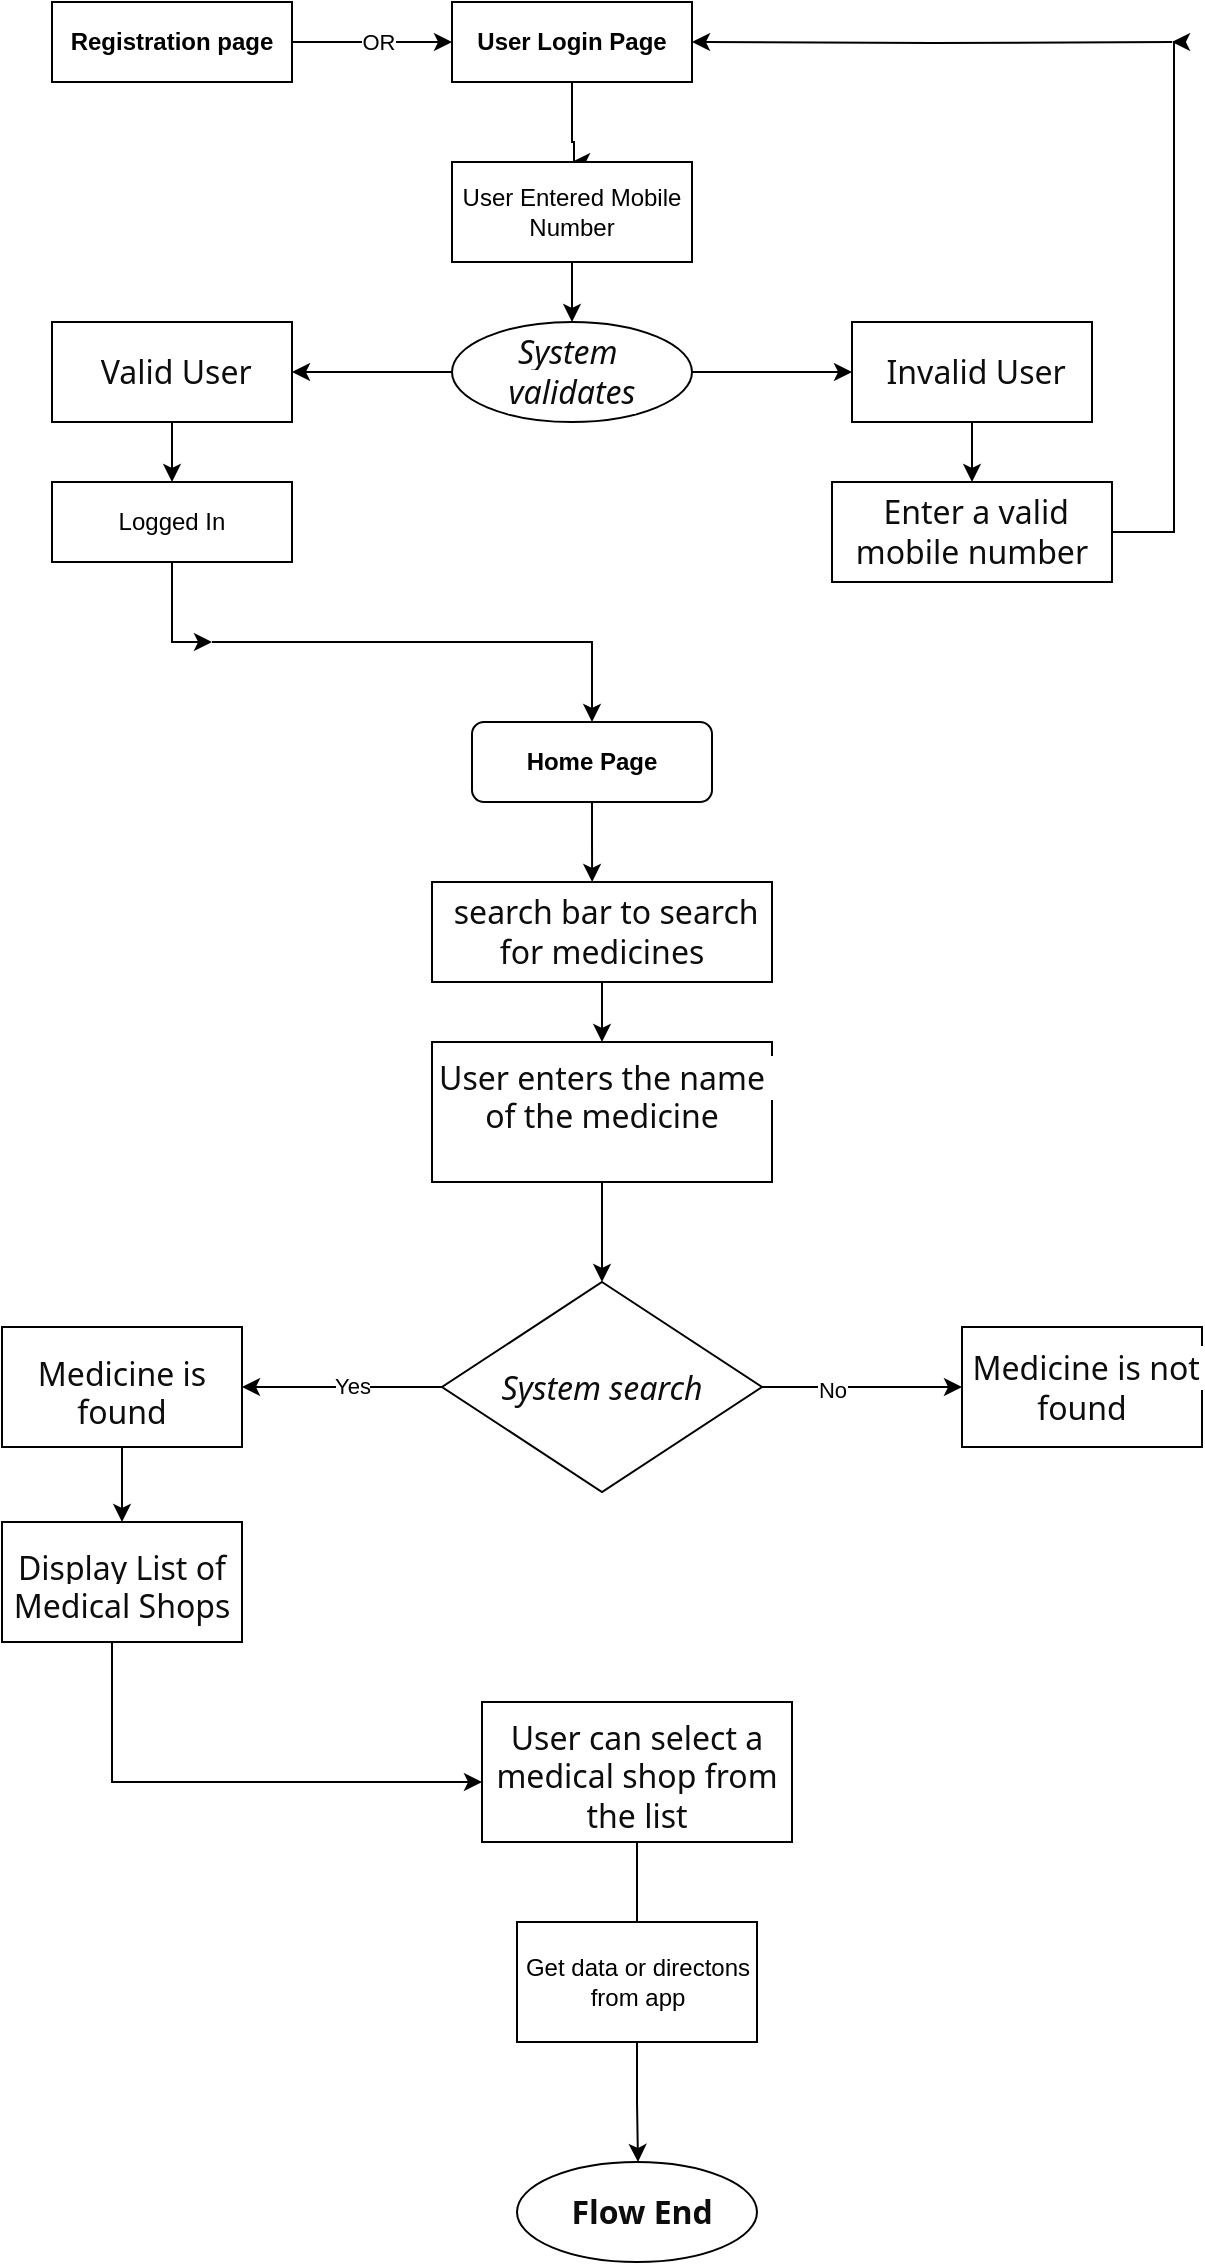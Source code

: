 <mxfile version="24.3.1" type="github">
  <diagram name="Page-1" id="qd11X_QE4psLmQw8Ulmh">
    <mxGraphModel dx="1050" dy="569" grid="1" gridSize="10" guides="1" tooltips="1" connect="1" arrows="1" fold="1" page="1" pageScale="1" pageWidth="827" pageHeight="1169" math="0" shadow="0">
      <root>
        <mxCell id="0" />
        <mxCell id="1" parent="0" />
        <mxCell id="4LJ5xfBsZ8PjG1jEw2eO-3" value="" style="edgeStyle=orthogonalEdgeStyle;rounded=0;orthogonalLoop=1;jettySize=auto;html=1;" edge="1" parent="1" source="4LJ5xfBsZ8PjG1jEw2eO-1">
          <mxGeometry relative="1" as="geometry">
            <mxPoint x="390" y="80" as="targetPoint" />
            <Array as="points">
              <mxPoint x="390" y="70" />
              <mxPoint x="391" y="70" />
            </Array>
          </mxGeometry>
        </mxCell>
        <mxCell id="4LJ5xfBsZ8PjG1jEw2eO-1" value="User Login Page" style="rounded=0;whiteSpace=wrap;html=1;fontStyle=1" vertex="1" parent="1">
          <mxGeometry x="330" width="120" height="40" as="geometry" />
        </mxCell>
        <mxCell id="4LJ5xfBsZ8PjG1jEw2eO-5" value="" style="edgeStyle=orthogonalEdgeStyle;rounded=0;orthogonalLoop=1;jettySize=auto;html=1;" edge="1" parent="1" source="4LJ5xfBsZ8PjG1jEw2eO-2">
          <mxGeometry relative="1" as="geometry">
            <mxPoint x="390" y="160" as="targetPoint" />
          </mxGeometry>
        </mxCell>
        <mxCell id="4LJ5xfBsZ8PjG1jEw2eO-2" value="User Entered Mobile Number" style="whiteSpace=wrap;html=1;rounded=0;" vertex="1" parent="1">
          <mxGeometry x="330" y="80" width="120" height="50" as="geometry" />
        </mxCell>
        <mxCell id="4LJ5xfBsZ8PjG1jEw2eO-8" value="" style="edgeStyle=orthogonalEdgeStyle;rounded=0;orthogonalLoop=1;jettySize=auto;html=1;" edge="1" parent="1" source="4LJ5xfBsZ8PjG1jEw2eO-6" target="4LJ5xfBsZ8PjG1jEw2eO-7">
          <mxGeometry relative="1" as="geometry" />
        </mxCell>
        <mxCell id="4LJ5xfBsZ8PjG1jEw2eO-10" value="" style="edgeStyle=orthogonalEdgeStyle;rounded=0;orthogonalLoop=1;jettySize=auto;html=1;" edge="1" parent="1" source="4LJ5xfBsZ8PjG1jEw2eO-6" target="4LJ5xfBsZ8PjG1jEw2eO-9">
          <mxGeometry relative="1" as="geometry" />
        </mxCell>
        <mxCell id="4LJ5xfBsZ8PjG1jEw2eO-6" value="&lt;span style=&quot;color: rgb(13, 13, 13); font-family: Söhne, ui-sans-serif, system-ui, -apple-system, &amp;quot;Segoe UI&amp;quot;, Roboto, Ubuntu, Cantarell, &amp;quot;Noto Sans&amp;quot;, sans-serif, &amp;quot;Helvetica Neue&amp;quot;, Arial, &amp;quot;Apple Color Emoji&amp;quot;, &amp;quot;Segoe UI Emoji&amp;quot;, &amp;quot;Segoe UI Symbol&amp;quot;, &amp;quot;Noto Color Emoji&amp;quot;; font-size: 16px; text-align: left; white-space-collapse: preserve; background-color: rgb(255, 255, 255);&quot;&gt;System &lt;/span&gt;&lt;div&gt;&lt;span style=&quot;color: rgb(13, 13, 13); font-family: Söhne, ui-sans-serif, system-ui, -apple-system, &amp;quot;Segoe UI&amp;quot;, Roboto, Ubuntu, Cantarell, &amp;quot;Noto Sans&amp;quot;, sans-serif, &amp;quot;Helvetica Neue&amp;quot;, Arial, &amp;quot;Apple Color Emoji&amp;quot;, &amp;quot;Segoe UI Emoji&amp;quot;, &amp;quot;Segoe UI Symbol&amp;quot;, &amp;quot;Noto Color Emoji&amp;quot;; font-size: 16px; text-align: left; white-space-collapse: preserve; background-color: rgb(255, 255, 255);&quot;&gt;validates&lt;/span&gt;&lt;/div&gt;" style="ellipse;whiteSpace=wrap;html=1;fontStyle=2" vertex="1" parent="1">
          <mxGeometry x="330" y="160" width="120" height="50" as="geometry" />
        </mxCell>
        <mxCell id="4LJ5xfBsZ8PjG1jEw2eO-62" value="" style="edgeStyle=orthogonalEdgeStyle;rounded=0;orthogonalLoop=1;jettySize=auto;html=1;" edge="1" parent="1" source="4LJ5xfBsZ8PjG1jEw2eO-7" target="4LJ5xfBsZ8PjG1jEw2eO-13">
          <mxGeometry relative="1" as="geometry" />
        </mxCell>
        <mxCell id="4LJ5xfBsZ8PjG1jEw2eO-7" value="&lt;br&gt;&lt;span style=&quot;color: rgb(13, 13, 13); font-family: Söhne, ui-sans-serif, system-ui, -apple-system, &amp;quot;Segoe UI&amp;quot;, Roboto, Ubuntu, Cantarell, &amp;quot;Noto Sans&amp;quot;, sans-serif, &amp;quot;Helvetica Neue&amp;quot;, Arial, &amp;quot;Apple Color Emoji&amp;quot;, &amp;quot;Segoe UI Emoji&amp;quot;, &amp;quot;Segoe UI Symbol&amp;quot;, &amp;quot;Noto Color Emoji&amp;quot;; font-size: 16px; font-style: normal; font-variant-ligatures: normal; font-variant-caps: normal; font-weight: 400; letter-spacing: normal; orphans: 2; text-align: left; text-indent: 0px; text-transform: none; widows: 2; word-spacing: 0px; -webkit-text-stroke-width: 0px; white-space: pre-wrap; background-color: rgb(255, 255, 255); text-decoration-thickness: initial; text-decoration-style: initial; text-decoration-color: initial; display: inline !important; float: none;&quot;&gt; Valid User&lt;/span&gt;&lt;div&gt;&lt;br&gt;&lt;/div&gt;" style="whiteSpace=wrap;html=1;" vertex="1" parent="1">
          <mxGeometry x="130" y="160" width="120" height="50" as="geometry" />
        </mxCell>
        <mxCell id="4LJ5xfBsZ8PjG1jEw2eO-17" value="" style="edgeStyle=orthogonalEdgeStyle;rounded=0;orthogonalLoop=1;jettySize=auto;html=1;entryX=0.5;entryY=0;entryDx=0;entryDy=0;" edge="1" parent="1" source="4LJ5xfBsZ8PjG1jEw2eO-9" target="4LJ5xfBsZ8PjG1jEw2eO-16">
          <mxGeometry relative="1" as="geometry">
            <mxPoint x="575" y="240" as="targetPoint" />
            <Array as="points" />
          </mxGeometry>
        </mxCell>
        <mxCell id="4LJ5xfBsZ8PjG1jEw2eO-9" value="&lt;br&gt;&lt;span style=&quot;color: rgb(13, 13, 13); font-family: Söhne, ui-sans-serif, system-ui, -apple-system, &amp;quot;Segoe UI&amp;quot;, Roboto, Ubuntu, Cantarell, &amp;quot;Noto Sans&amp;quot;, sans-serif, &amp;quot;Helvetica Neue&amp;quot;, Arial, &amp;quot;Apple Color Emoji&amp;quot;, &amp;quot;Segoe UI Emoji&amp;quot;, &amp;quot;Segoe UI Symbol&amp;quot;, &amp;quot;Noto Color Emoji&amp;quot;; font-size: 16px; font-style: normal; font-variant-ligatures: normal; font-variant-caps: normal; font-weight: 400; letter-spacing: normal; orphans: 2; text-align: left; text-indent: 0px; text-transform: none; widows: 2; word-spacing: 0px; -webkit-text-stroke-width: 0px; white-space: pre-wrap; background-color: rgb(255, 255, 255); text-decoration-thickness: initial; text-decoration-style: initial; text-decoration-color: initial; display: inline !important; float: none;&quot;&gt; Invalid User&lt;/span&gt;&lt;div&gt;&lt;br&gt;&lt;/div&gt;" style="whiteSpace=wrap;html=1;" vertex="1" parent="1">
          <mxGeometry x="530" y="160" width="120" height="50" as="geometry" />
        </mxCell>
        <mxCell id="4LJ5xfBsZ8PjG1jEw2eO-22" value="" style="edgeStyle=orthogonalEdgeStyle;rounded=0;orthogonalLoop=1;jettySize=auto;html=1;" edge="1" parent="1" source="4LJ5xfBsZ8PjG1jEw2eO-13">
          <mxGeometry relative="1" as="geometry">
            <mxPoint x="210" y="320" as="targetPoint" />
            <Array as="points">
              <mxPoint x="190" y="320" />
            </Array>
          </mxGeometry>
        </mxCell>
        <mxCell id="4LJ5xfBsZ8PjG1jEw2eO-13" value="Logged In" style="whiteSpace=wrap;html=1;" vertex="1" parent="1">
          <mxGeometry x="130" y="240" width="120" height="40" as="geometry" />
        </mxCell>
        <mxCell id="4LJ5xfBsZ8PjG1jEw2eO-29" value="" style="edgeStyle=orthogonalEdgeStyle;rounded=0;orthogonalLoop=1;jettySize=auto;html=1;" edge="1" parent="1" source="4LJ5xfBsZ8PjG1jEw2eO-16">
          <mxGeometry relative="1" as="geometry">
            <mxPoint x="690" y="20" as="targetPoint" />
            <Array as="points">
              <mxPoint x="691" y="265" />
            </Array>
          </mxGeometry>
        </mxCell>
        <mxCell id="4LJ5xfBsZ8PjG1jEw2eO-16" value="&lt;span style=&quot;color: rgb(13, 13, 13); font-family: Söhne, ui-sans-serif, system-ui, -apple-system, &amp;quot;Segoe UI&amp;quot;, Roboto, Ubuntu, Cantarell, &amp;quot;Noto Sans&amp;quot;, sans-serif, &amp;quot;Helvetica Neue&amp;quot;, Arial, &amp;quot;Apple Color Emoji&amp;quot;, &amp;quot;Segoe UI Emoji&amp;quot;, &amp;quot;Segoe UI Symbol&amp;quot;, &amp;quot;Noto Color Emoji&amp;quot;; font-size: 16px; text-align: left; white-space-collapse: preserve; background-color: rgb(255, 255, 255);&quot;&gt; Enter a valid mobile number&lt;/span&gt;" style="whiteSpace=wrap;html=1;" vertex="1" parent="1">
          <mxGeometry x="520" y="240" width="140" height="50" as="geometry" />
        </mxCell>
        <mxCell id="4LJ5xfBsZ8PjG1jEw2eO-20" value="" style="edgeStyle=orthogonalEdgeStyle;rounded=0;orthogonalLoop=1;jettySize=auto;html=1;" edge="1" parent="1" target="4LJ5xfBsZ8PjG1jEw2eO-1">
          <mxGeometry relative="1" as="geometry">
            <mxPoint x="690" y="20" as="sourcePoint" />
          </mxGeometry>
        </mxCell>
        <mxCell id="4LJ5xfBsZ8PjG1jEw2eO-23" value="" style="edgeStyle=orthogonalEdgeStyle;rounded=0;orthogonalLoop=1;jettySize=auto;html=1;" edge="1" parent="1">
          <mxGeometry relative="1" as="geometry">
            <mxPoint x="210" y="320" as="sourcePoint" />
            <mxPoint x="400" y="360" as="targetPoint" />
            <Array as="points">
              <mxPoint x="400" y="320" />
            </Array>
          </mxGeometry>
        </mxCell>
        <mxCell id="4LJ5xfBsZ8PjG1jEw2eO-26" value="Registration page" style="whiteSpace=wrap;html=1;rounded=0;fontStyle=1;" vertex="1" parent="1">
          <mxGeometry x="130" width="120" height="40" as="geometry" />
        </mxCell>
        <mxCell id="4LJ5xfBsZ8PjG1jEw2eO-27" value="" style="edgeStyle=orthogonalEdgeStyle;rounded=0;orthogonalLoop=1;jettySize=auto;html=1;exitX=1;exitY=0.5;exitDx=0;exitDy=0;entryX=0;entryY=0.5;entryDx=0;entryDy=0;" edge="1" parent="1" source="4LJ5xfBsZ8PjG1jEw2eO-26" target="4LJ5xfBsZ8PjG1jEw2eO-1">
          <mxGeometry relative="1" as="geometry">
            <mxPoint x="270" y="30" as="sourcePoint" />
            <mxPoint x="320" y="10" as="targetPoint" />
          </mxGeometry>
        </mxCell>
        <mxCell id="4LJ5xfBsZ8PjG1jEw2eO-34" value="OR" style="edgeLabel;html=1;align=center;verticalAlign=middle;resizable=0;points=[];" vertex="1" connectable="0" parent="4LJ5xfBsZ8PjG1jEw2eO-27">
          <mxGeometry x="0.07" relative="1" as="geometry">
            <mxPoint as="offset" />
          </mxGeometry>
        </mxCell>
        <mxCell id="4LJ5xfBsZ8PjG1jEw2eO-36" value="" style="edgeStyle=orthogonalEdgeStyle;rounded=0;orthogonalLoop=1;jettySize=auto;html=1;entryX=0.471;entryY=0;entryDx=0;entryDy=0;entryPerimeter=0;" edge="1" parent="1" source="4LJ5xfBsZ8PjG1jEw2eO-32" target="4LJ5xfBsZ8PjG1jEw2eO-37">
          <mxGeometry relative="1" as="geometry">
            <mxPoint x="400" y="430" as="targetPoint" />
            <Array as="points" />
          </mxGeometry>
        </mxCell>
        <mxCell id="4LJ5xfBsZ8PjG1jEw2eO-32" value="Home Page" style="rounded=1;whiteSpace=wrap;html=1;fontStyle=1" vertex="1" parent="1">
          <mxGeometry x="340" y="360" width="120" height="40" as="geometry" />
        </mxCell>
        <mxCell id="4LJ5xfBsZ8PjG1jEw2eO-33" style="edgeStyle=orthogonalEdgeStyle;rounded=0;orthogonalLoop=1;jettySize=auto;html=1;exitX=0.5;exitY=1;exitDx=0;exitDy=0;" edge="1" parent="1" source="4LJ5xfBsZ8PjG1jEw2eO-32" target="4LJ5xfBsZ8PjG1jEw2eO-32">
          <mxGeometry relative="1" as="geometry" />
        </mxCell>
        <mxCell id="4LJ5xfBsZ8PjG1jEw2eO-45" value="" style="edgeStyle=orthogonalEdgeStyle;rounded=0;orthogonalLoop=1;jettySize=auto;html=1;" edge="1" parent="1" source="4LJ5xfBsZ8PjG1jEw2eO-37" target="4LJ5xfBsZ8PjG1jEw2eO-38">
          <mxGeometry relative="1" as="geometry" />
        </mxCell>
        <mxCell id="4LJ5xfBsZ8PjG1jEw2eO-37" value="&lt;span style=&quot;color: rgb(13, 13, 13); font-family: Söhne, ui-sans-serif, system-ui, -apple-system, &amp;quot;Segoe UI&amp;quot;, Roboto, Ubuntu, Cantarell, &amp;quot;Noto Sans&amp;quot;, sans-serif, &amp;quot;Helvetica Neue&amp;quot;, Arial, &amp;quot;Apple Color Emoji&amp;quot;, &amp;quot;Segoe UI Emoji&amp;quot;, &amp;quot;Segoe UI Symbol&amp;quot;, &amp;quot;Noto Color Emoji&amp;quot;; font-size: 16px; text-align: left; white-space-collapse: preserve; background-color: rgb(255, 255, 255);&quot;&gt; search bar to search for medicines&lt;/span&gt;" style="rounded=0;whiteSpace=wrap;html=1;" vertex="1" parent="1">
          <mxGeometry x="320" y="440" width="170" height="50" as="geometry" />
        </mxCell>
        <mxCell id="4LJ5xfBsZ8PjG1jEw2eO-42" value="" style="edgeStyle=orthogonalEdgeStyle;rounded=0;orthogonalLoop=1;jettySize=auto;html=1;" edge="1" parent="1" source="4LJ5xfBsZ8PjG1jEw2eO-38">
          <mxGeometry relative="1" as="geometry">
            <mxPoint x="405" y="640" as="targetPoint" />
            <Array as="points">
              <mxPoint x="405" y="630" />
              <mxPoint x="405" y="630" />
            </Array>
          </mxGeometry>
        </mxCell>
        <mxCell id="4LJ5xfBsZ8PjG1jEw2eO-38" value="&#xa;&lt;span style=&quot;color: rgb(13, 13, 13); font-family: Söhne, ui-sans-serif, system-ui, -apple-system, &amp;quot;Segoe UI&amp;quot;, Roboto, Ubuntu, Cantarell, &amp;quot;Noto Sans&amp;quot;, sans-serif, &amp;quot;Helvetica Neue&amp;quot;, Arial, &amp;quot;Apple Color Emoji&amp;quot;, &amp;quot;Segoe UI Emoji&amp;quot;, &amp;quot;Segoe UI Symbol&amp;quot;, &amp;quot;Noto Color Emoji&amp;quot;; font-size: 16px; font-style: normal; font-variant-ligatures: normal; font-variant-caps: normal; font-weight: 400; letter-spacing: normal; orphans: 2; text-align: left; text-indent: 0px; text-transform: none; widows: 2; word-spacing: 0px; -webkit-text-stroke-width: 0px; white-space: pre-wrap; background-color: rgb(255, 255, 255); text-decoration-thickness: initial; text-decoration-style: initial; text-decoration-color: initial; display: inline !important; float: none;&quot;&gt;User enters the name of the medicine&lt;/span&gt;&#xa;&#xa;" style="whiteSpace=wrap;html=1;rounded=0;" vertex="1" parent="1">
          <mxGeometry x="320" y="520" width="170" height="70" as="geometry" />
        </mxCell>
        <mxCell id="4LJ5xfBsZ8PjG1jEw2eO-47" value="" style="edgeStyle=orthogonalEdgeStyle;rounded=0;orthogonalLoop=1;jettySize=auto;html=1;" edge="1" parent="1" source="4LJ5xfBsZ8PjG1jEw2eO-41" target="4LJ5xfBsZ8PjG1jEw2eO-46">
          <mxGeometry relative="1" as="geometry" />
        </mxCell>
        <mxCell id="4LJ5xfBsZ8PjG1jEw2eO-51" value="No" style="edgeLabel;html=1;align=center;verticalAlign=middle;resizable=0;points=[];" vertex="1" connectable="0" parent="4LJ5xfBsZ8PjG1jEw2eO-47">
          <mxGeometry x="-0.304" relative="1" as="geometry">
            <mxPoint y="1" as="offset" />
          </mxGeometry>
        </mxCell>
        <mxCell id="4LJ5xfBsZ8PjG1jEw2eO-49" value="" style="edgeStyle=orthogonalEdgeStyle;rounded=0;orthogonalLoop=1;jettySize=auto;html=1;" edge="1" parent="1" source="4LJ5xfBsZ8PjG1jEw2eO-41" target="4LJ5xfBsZ8PjG1jEw2eO-48">
          <mxGeometry relative="1" as="geometry" />
        </mxCell>
        <mxCell id="4LJ5xfBsZ8PjG1jEw2eO-50" value="Yes" style="edgeLabel;html=1;align=center;verticalAlign=middle;resizable=0;points=[];" vertex="1" connectable="0" parent="4LJ5xfBsZ8PjG1jEw2eO-49">
          <mxGeometry x="-0.096" y="-1" relative="1" as="geometry">
            <mxPoint as="offset" />
          </mxGeometry>
        </mxCell>
        <mxCell id="4LJ5xfBsZ8PjG1jEw2eO-41" value="&lt;i&gt;&lt;br&gt;&lt;span style=&quot;color: rgb(13, 13, 13); font-family: Söhne, ui-sans-serif, system-ui, -apple-system, &amp;quot;Segoe UI&amp;quot;, Roboto, Ubuntu, Cantarell, &amp;quot;Noto Sans&amp;quot;, sans-serif, &amp;quot;Helvetica Neue&amp;quot;, Arial, &amp;quot;Apple Color Emoji&amp;quot;, &amp;quot;Segoe UI Emoji&amp;quot;, &amp;quot;Segoe UI Symbol&amp;quot;, &amp;quot;Noto Color Emoji&amp;quot;; font-size: 16px; font-variant-ligatures: normal; font-variant-caps: normal; font-weight: 400; letter-spacing: normal; orphans: 2; text-align: left; text-indent: 0px; text-transform: none; widows: 2; word-spacing: 0px; -webkit-text-stroke-width: 0px; white-space: pre-wrap; background-color: rgb(255, 255, 255); text-decoration-thickness: initial; text-decoration-style: initial; text-decoration-color: initial; float: none; display: inline !important;&quot;&gt;System search&lt;/span&gt;&lt;/i&gt;&lt;div&gt;&lt;br&gt;&lt;/div&gt;" style="rhombus;whiteSpace=wrap;html=1;rounded=0;" vertex="1" parent="1">
          <mxGeometry x="325" y="640" width="160" height="105" as="geometry" />
        </mxCell>
        <mxCell id="4LJ5xfBsZ8PjG1jEw2eO-46" value="&lt;br&gt;&lt;span style=&quot;color: rgb(13, 13, 13); font-family: Söhne, ui-sans-serif, system-ui, -apple-system, &amp;quot;Segoe UI&amp;quot;, Roboto, Ubuntu, Cantarell, &amp;quot;Noto Sans&amp;quot;, sans-serif, &amp;quot;Helvetica Neue&amp;quot;, Arial, &amp;quot;Apple Color Emoji&amp;quot;, &amp;quot;Segoe UI Emoji&amp;quot;, &amp;quot;Segoe UI Symbol&amp;quot;, &amp;quot;Noto Color Emoji&amp;quot;; font-size: 16px; text-align: left; white-space-collapse: preserve; background-color: rgb(255, 255, 255);&quot;&gt; Medicine is not found&lt;/span&gt;&lt;div&gt;&lt;br&gt;&lt;/div&gt;" style="rounded=0;whiteSpace=wrap;html=1;" vertex="1" parent="1">
          <mxGeometry x="585" y="662.5" width="120" height="60" as="geometry" />
        </mxCell>
        <mxCell id="4LJ5xfBsZ8PjG1jEw2eO-56" value="" style="edgeStyle=orthogonalEdgeStyle;rounded=0;orthogonalLoop=1;jettySize=auto;html=1;" edge="1" parent="1" source="4LJ5xfBsZ8PjG1jEw2eO-48">
          <mxGeometry relative="1" as="geometry">
            <mxPoint x="165" y="760" as="targetPoint" />
          </mxGeometry>
        </mxCell>
        <mxCell id="4LJ5xfBsZ8PjG1jEw2eO-48" value="&lt;div&gt;&lt;span style=&quot;color: rgb(13, 13, 13); font-family: Söhne, ui-sans-serif, system-ui, -apple-system, &amp;quot;Segoe UI&amp;quot;, Roboto, Ubuntu, Cantarell, &amp;quot;Noto Sans&amp;quot;, sans-serif, &amp;quot;Helvetica Neue&amp;quot;, Arial, &amp;quot;Apple Color Emoji&amp;quot;, &amp;quot;Segoe UI Emoji&amp;quot;, &amp;quot;Segoe UI Symbol&amp;quot;, &amp;quot;Noto Color Emoji&amp;quot;; font-size: 16px; font-style: normal; font-variant-ligatures: normal; font-variant-caps: normal; font-weight: 400; letter-spacing: normal; orphans: 2; text-align: left; text-indent: 0px; text-transform: none; widows: 2; word-spacing: 0px; -webkit-text-stroke-width: 0px; white-space: pre-wrap; background-color: rgb(255, 255, 255); text-decoration-thickness: initial; text-decoration-style: initial; text-decoration-color: initial; display: inline !important; float: none;&quot;&gt;&lt;br&gt;&lt;/span&gt;&lt;/div&gt;&lt;span style=&quot;color: rgb(13, 13, 13); font-family: Söhne, ui-sans-serif, system-ui, -apple-system, &amp;quot;Segoe UI&amp;quot;, Roboto, Ubuntu, Cantarell, &amp;quot;Noto Sans&amp;quot;, sans-serif, &amp;quot;Helvetica Neue&amp;quot;, Arial, &amp;quot;Apple Color Emoji&amp;quot;, &amp;quot;Segoe UI Emoji&amp;quot;, &amp;quot;Segoe UI Symbol&amp;quot;, &amp;quot;Noto Color Emoji&amp;quot;; font-size: 16px; font-style: normal; font-variant-ligatures: normal; font-variant-caps: normal; font-weight: 400; letter-spacing: normal; orphans: 2; text-align: left; text-indent: 0px; text-transform: none; widows: 2; word-spacing: 0px; -webkit-text-stroke-width: 0px; white-space: pre-wrap; background-color: rgb(255, 255, 255); text-decoration-thickness: initial; text-decoration-style: initial; text-decoration-color: initial; display: inline !important; float: none;&quot;&gt;Medicine is found&lt;/span&gt;&lt;div&gt;&lt;br&gt;&lt;/div&gt;" style="whiteSpace=wrap;html=1;rounded=0;" vertex="1" parent="1">
          <mxGeometry x="105" y="662.5" width="120" height="60" as="geometry" />
        </mxCell>
        <mxCell id="4LJ5xfBsZ8PjG1jEw2eO-58" value="" style="edgeStyle=orthogonalEdgeStyle;rounded=0;orthogonalLoop=1;jettySize=auto;html=1;" edge="1" parent="1">
          <mxGeometry relative="1" as="geometry">
            <mxPoint x="160" y="770" as="sourcePoint" />
            <mxPoint x="345" y="890" as="targetPoint" />
            <Array as="points">
              <mxPoint x="160" y="890" />
            </Array>
          </mxGeometry>
        </mxCell>
        <mxCell id="4LJ5xfBsZ8PjG1jEw2eO-55" value="&lt;div&gt;&lt;span style=&quot;color: rgb(13, 13, 13); font-family: Söhne, ui-sans-serif, system-ui, -apple-system, &amp;quot;Segoe UI&amp;quot;, Roboto, Ubuntu, Cantarell, &amp;quot;Noto Sans&amp;quot;, sans-serif, &amp;quot;Helvetica Neue&amp;quot;, Arial, &amp;quot;Apple Color Emoji&amp;quot;, &amp;quot;Segoe UI Emoji&amp;quot;, &amp;quot;Segoe UI Symbol&amp;quot;, &amp;quot;Noto Color Emoji&amp;quot;; font-size: 16px; font-style: normal; font-variant-ligatures: normal; font-variant-caps: normal; font-weight: 400; letter-spacing: normal; orphans: 2; text-align: left; text-indent: 0px; text-transform: none; widows: 2; word-spacing: 0px; -webkit-text-stroke-width: 0px; white-space: pre-wrap; background-color: rgb(255, 255, 255); text-decoration-thickness: initial; text-decoration-style: initial; text-decoration-color: initial; display: inline !important; float: none;&quot;&gt;&lt;br&gt;&lt;/span&gt;&lt;/div&gt;&lt;span style=&quot;color: rgb(13, 13, 13); font-family: Söhne, ui-sans-serif, system-ui, -apple-system, &amp;quot;Segoe UI&amp;quot;, Roboto, Ubuntu, Cantarell, &amp;quot;Noto Sans&amp;quot;, sans-serif, &amp;quot;Helvetica Neue&amp;quot;, Arial, &amp;quot;Apple Color Emoji&amp;quot;, &amp;quot;Segoe UI Emoji&amp;quot;, &amp;quot;Segoe UI Symbol&amp;quot;, &amp;quot;Noto Color Emoji&amp;quot;; font-size: 16px; font-style: normal; font-variant-ligatures: normal; font-variant-caps: normal; font-weight: 400; letter-spacing: normal; orphans: 2; text-align: left; text-indent: 0px; text-transform: none; widows: 2; word-spacing: 0px; -webkit-text-stroke-width: 0px; white-space: pre-wrap; background-color: rgb(255, 255, 255); text-decoration-thickness: initial; text-decoration-style: initial; text-decoration-color: initial; display: inline !important; float: none;&quot;&gt;Display List of Medical Shops&lt;/span&gt;&lt;div&gt;&lt;br/&gt;&lt;/div&gt;" style="whiteSpace=wrap;html=1;rounded=0;" vertex="1" parent="1">
          <mxGeometry x="105" y="760" width="120" height="60" as="geometry" />
        </mxCell>
        <mxCell id="4LJ5xfBsZ8PjG1jEw2eO-60" value="" style="edgeStyle=orthogonalEdgeStyle;rounded=0;orthogonalLoop=1;jettySize=auto;html=1;" edge="1" parent="1" source="4LJ5xfBsZ8PjG1jEw2eO-57" target="4LJ5xfBsZ8PjG1jEw2eO-59">
          <mxGeometry relative="1" as="geometry">
            <Array as="points">
              <mxPoint x="423" y="1050" />
              <mxPoint x="423" y="1050" />
            </Array>
          </mxGeometry>
        </mxCell>
        <mxCell id="4LJ5xfBsZ8PjG1jEw2eO-57" value="&lt;div&gt;&lt;span style=&quot;color: rgb(13, 13, 13); font-family: Söhne, ui-sans-serif, system-ui, -apple-system, &amp;quot;Segoe UI&amp;quot;, Roboto, Ubuntu, Cantarell, &amp;quot;Noto Sans&amp;quot;, sans-serif, &amp;quot;Helvetica Neue&amp;quot;, Arial, &amp;quot;Apple Color Emoji&amp;quot;, &amp;quot;Segoe UI Emoji&amp;quot;, &amp;quot;Segoe UI Symbol&amp;quot;, &amp;quot;Noto Color Emoji&amp;quot;; font-size: 16px; font-style: normal; font-variant-ligatures: normal; font-variant-caps: normal; font-weight: 400; letter-spacing: normal; orphans: 2; text-align: left; text-indent: 0px; text-transform: none; widows: 2; word-spacing: 0px; -webkit-text-stroke-width: 0px; white-space: pre-wrap; background-color: rgb(255, 255, 255); text-decoration-thickness: initial; text-decoration-style: initial; text-decoration-color: initial; display: inline !important; float: none;&quot;&gt;&lt;br&gt;&lt;/span&gt;&lt;/div&gt;&lt;span style=&quot;color: rgb(13, 13, 13); font-family: Söhne, ui-sans-serif, system-ui, -apple-system, &amp;quot;Segoe UI&amp;quot;, Roboto, Ubuntu, Cantarell, &amp;quot;Noto Sans&amp;quot;, sans-serif, &amp;quot;Helvetica Neue&amp;quot;, Arial, &amp;quot;Apple Color Emoji&amp;quot;, &amp;quot;Segoe UI Emoji&amp;quot;, &amp;quot;Segoe UI Symbol&amp;quot;, &amp;quot;Noto Color Emoji&amp;quot;; font-size: 16px; font-style: normal; font-variant-ligatures: normal; font-variant-caps: normal; font-weight: 400; letter-spacing: normal; orphans: 2; text-align: left; text-indent: 0px; text-transform: none; widows: 2; word-spacing: 0px; -webkit-text-stroke-width: 0px; white-space: pre-wrap; background-color: rgb(255, 255, 255); text-decoration-thickness: initial; text-decoration-style: initial; text-decoration-color: initial; display: inline !important; float: none;&quot;&gt;User can select a medical shop from the list&lt;/span&gt;&lt;div&gt;&lt;br/&gt;&lt;/div&gt;" style="rounded=0;whiteSpace=wrap;html=1;" vertex="1" parent="1">
          <mxGeometry x="345" y="850" width="155" height="70" as="geometry" />
        </mxCell>
        <mxCell id="4LJ5xfBsZ8PjG1jEw2eO-59" value="&lt;div&gt;&lt;span style=&quot;background-color: rgb(255, 255, 255); color: rgb(13, 13, 13); font-family: Söhne, ui-sans-serif, system-ui, -apple-system, &amp;quot;Segoe UI&amp;quot;, Roboto, Ubuntu, Cantarell, &amp;quot;Noto Sans&amp;quot;, sans-serif, &amp;quot;Helvetica Neue&amp;quot;, Arial, &amp;quot;Apple Color Emoji&amp;quot;, &amp;quot;Segoe UI Emoji&amp;quot;, &amp;quot;Segoe UI Symbol&amp;quot;, &amp;quot;Noto Color Emoji&amp;quot;; font-size: 16px; text-align: left; white-space-collapse: preserve;&quot;&gt;&lt;b&gt; Flow End&lt;/b&gt;&lt;/span&gt;&lt;br&gt;&lt;/div&gt;" style="ellipse;whiteSpace=wrap;html=1;" vertex="1" parent="1">
          <mxGeometry x="362.5" y="1080" width="120" height="50" as="geometry" />
        </mxCell>
        <mxCell id="4LJ5xfBsZ8PjG1jEw2eO-61" value="Get data or directons from app" style="rounded=0;whiteSpace=wrap;html=1;" vertex="1" parent="1">
          <mxGeometry x="362.5" y="960" width="120" height="60" as="geometry" />
        </mxCell>
      </root>
    </mxGraphModel>
  </diagram>
</mxfile>
